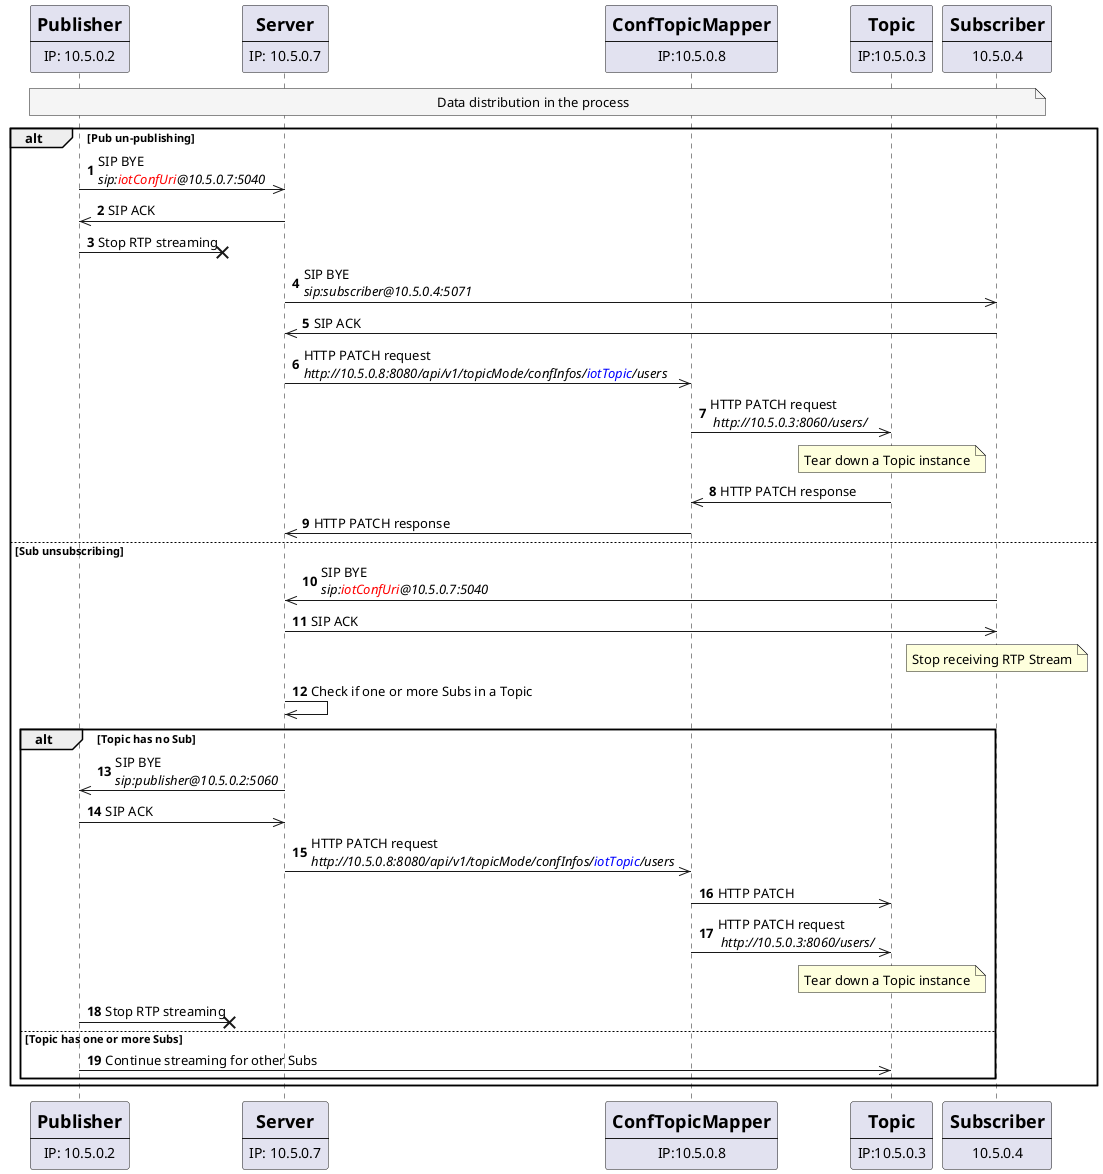@startuml unsubscsribe
    autonumber
    participant Pub [
        = Publisher
        ----
        IP: 10.5.0.2
    ]
    participant Server [
        = Server
        ----
        IP: 10.5.0.7
    ]
    participant ConfTopicMapper [
        = ConfTopicMapper
        ----
        IP:10.5.0.8
    ]
    participant Topic [
        = Topic
        ----
        IP:10.5.0.3
    ]
    participant Sub [
        = Subscriber
        ----
        10.5.0.4
    ]


    
    Note over Pub, Sub #WhiteSmoke: Data distribution in the process

    alt Pub un-publishing
        Pub ->> Server: SIP BYE\n<i>sip:<color:red>iotConfUri</color>@10.5.0.7:5040</i>
        Server ->> Pub: SIP ACK
        Pub ->x?: Stop RTP streaming
        Server ->> Sub: SIP BYE\n<i>sip:subscriber@10.5.0.4:5071</i>
        Sub ->> Server: SIP ACK
        Server ->> ConfTopicMapper: HTTP PATCH request\n<i>http://10.5.0.8:8080/api/v1/topicMode/confInfos/<color:blue>iotTopic</color>/users</i>
        ConfTopicMapper ->> Topic: HTTP PATCH request\n <i>http://10.5.0.3:8060/users/</i> 
        Note over Topic: Tear down a Topic instance
        Topic ->> ConfTopicMapper: HTTP PATCH response
        ConfTopicMapper ->> Server: HTTP PATCH response 
    else Sub unsubscribing
        Sub ->> Server: SIP BYE\n<i>sip:<color:red>iotConfUri</color>@10.5.0.7:5040</i>
        Server ->> Sub: SIP ACK
        
        Note over Sub: Stop receiving RTP Stream
        
        
        Server ->> Server: Check if one or more Subs in a Topic
        alt Topic has no Sub
            Server ->> Pub: SIP BYE\n<i>sip:publisher@10.5.0.2:5060</i>
            Pub ->> Server: SIP ACK
            Server ->> ConfTopicMapper: HTTP PATCH request\n<i>http://10.5.0.8:8080/api/v1/topicMode/confInfos/<color:blue>iotTopic</color>/users</i>
            ConfTopicMapper ->> Topic: HTTP PATCH
            ConfTopicMapper ->> Topic: HTTP PATCH request\n <i>http://10.5.0.3:8060/users/</i> 
            Note over Topic: Tear down a Topic instance
            Pub ->x?: Stop RTP streaming
        else Topic has one or more Subs
            Pub ->> Topic: Continue streaming for other Subs
        end
    end
@enduml